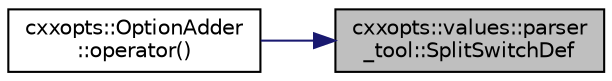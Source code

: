 digraph "cxxopts::values::parser_tool::SplitSwitchDef"
{
 // LATEX_PDF_SIZE
  edge [fontname="Helvetica",fontsize="10",labelfontname="Helvetica",labelfontsize="10"];
  node [fontname="Helvetica",fontsize="10",shape=record];
  rankdir="RL";
  Node1 [label="cxxopts::values::parser\l_tool::SplitSwitchDef",height=0.2,width=0.4,color="black", fillcolor="grey75", style="filled", fontcolor="black",tooltip=" "];
  Node1 -> Node2 [dir="back",color="midnightblue",fontsize="10",style="solid",fontname="Helvetica"];
  Node2 [label="cxxopts::OptionAdder\l::operator()",height=0.2,width=0.4,color="black", fillcolor="white", style="filled",URL="$classcxxopts_1_1_option_adder.html#a4feb747760c5fbaa807a4c8e1c335ac5",tooltip=" "];
}
